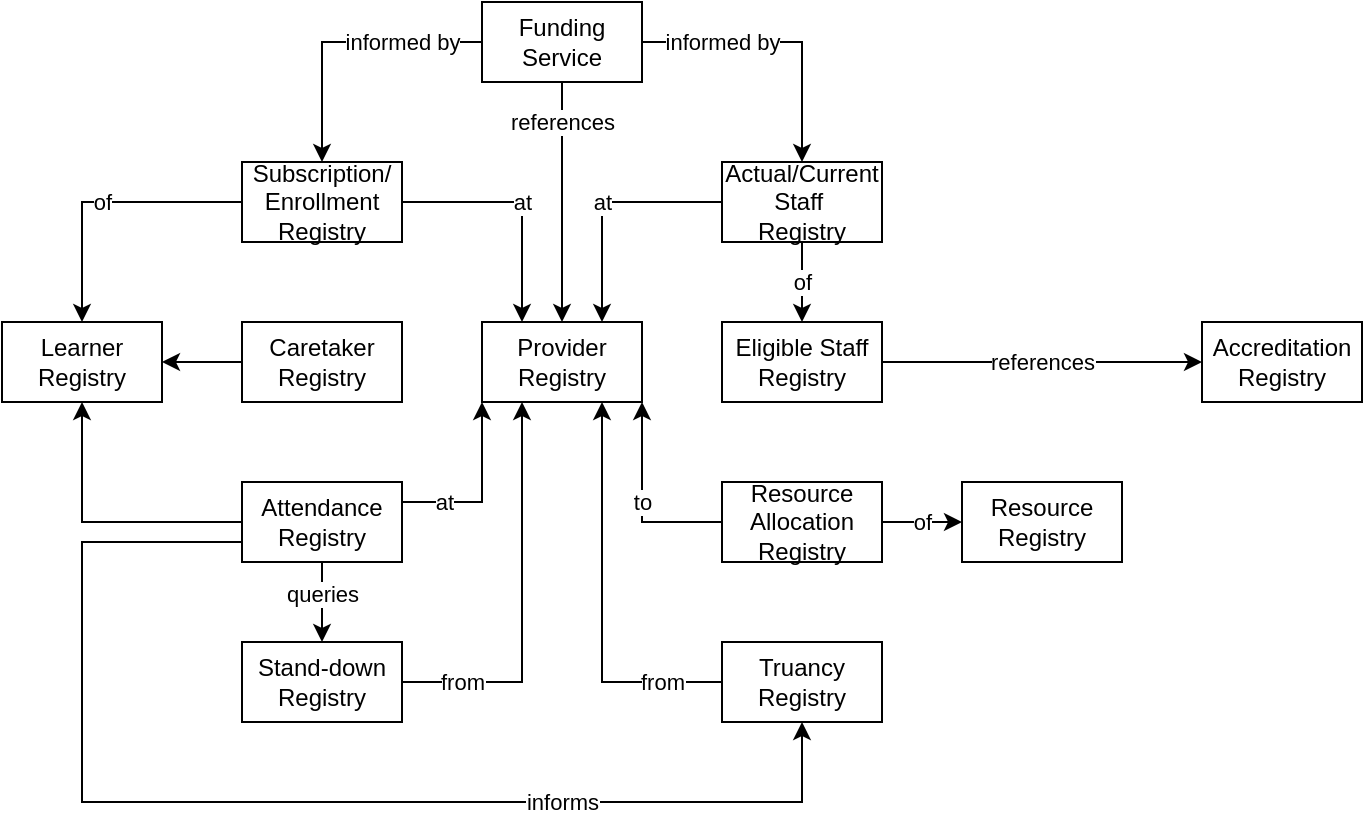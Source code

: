 <mxfile version="20.3.0" type="device"><diagram id="tFx8NVUHpEqBDBRQr2UT" name="Page-1"><mxGraphModel dx="782" dy="549" grid="1" gridSize="10" guides="1" tooltips="1" connect="1" arrows="1" fold="1" page="1" pageScale="1" pageWidth="850" pageHeight="1100" math="0" shadow="0"><root><mxCell id="0"/><mxCell id="1" parent="0"/><mxCell id="6W88915CZAsNJsaJalA--1" value="Learner Registry" style="rounded=0;whiteSpace=wrap;html=1;" vertex="1" parent="1"><mxGeometry x="40" y="160" width="80" height="40" as="geometry"/></mxCell><mxCell id="6W88915CZAsNJsaJalA--7" value="references" style="edgeStyle=orthogonalEdgeStyle;rounded=0;orthogonalLoop=1;jettySize=auto;html=1;entryX=0;entryY=0.5;entryDx=0;entryDy=0;" edge="1" parent="1" source="6W88915CZAsNJsaJalA--2" target="6W88915CZAsNJsaJalA--6"><mxGeometry relative="1" as="geometry"/></mxCell><mxCell id="6W88915CZAsNJsaJalA--2" value="Eligible Staff Registry" style="rounded=0;whiteSpace=wrap;html=1;" vertex="1" parent="1"><mxGeometry x="400" y="160" width="80" height="40" as="geometry"/></mxCell><mxCell id="6W88915CZAsNJsaJalA--3" value="Provider Registry" style="rounded=0;whiteSpace=wrap;html=1;" vertex="1" parent="1"><mxGeometry x="280" y="160" width="80" height="40" as="geometry"/></mxCell><mxCell id="6W88915CZAsNJsaJalA--11" value="of" style="edgeStyle=orthogonalEdgeStyle;rounded=0;orthogonalLoop=1;jettySize=auto;html=1;entryX=0.5;entryY=0;entryDx=0;entryDy=0;" edge="1" parent="1" source="6W88915CZAsNJsaJalA--4" target="6W88915CZAsNJsaJalA--1"><mxGeometry relative="1" as="geometry"/></mxCell><mxCell id="6W88915CZAsNJsaJalA--12" value="at" style="edgeStyle=orthogonalEdgeStyle;rounded=0;orthogonalLoop=1;jettySize=auto;html=1;entryX=0.25;entryY=0;entryDx=0;entryDy=0;" edge="1" parent="1" source="6W88915CZAsNJsaJalA--4" target="6W88915CZAsNJsaJalA--3"><mxGeometry relative="1" as="geometry"/></mxCell><mxCell id="6W88915CZAsNJsaJalA--4" value="Subscription/&lt;br&gt;Enrollment Registry" style="rounded=0;whiteSpace=wrap;html=1;" vertex="1" parent="1"><mxGeometry x="160" y="80" width="80" height="40" as="geometry"/></mxCell><mxCell id="6W88915CZAsNJsaJalA--8" style="edgeStyle=orthogonalEdgeStyle;rounded=0;orthogonalLoop=1;jettySize=auto;html=1;entryX=0.5;entryY=1;entryDx=0;entryDy=0;exitX=0;exitY=0.5;exitDx=0;exitDy=0;" edge="1" parent="1" source="6W88915CZAsNJsaJalA--5" target="6W88915CZAsNJsaJalA--1"><mxGeometry relative="1" as="geometry"><Array as="points"><mxPoint x="80" y="260"/></Array></mxGeometry></mxCell><mxCell id="6W88915CZAsNJsaJalA--9" value="at" style="edgeStyle=orthogonalEdgeStyle;rounded=0;orthogonalLoop=1;jettySize=auto;html=1;entryX=0;entryY=1;entryDx=0;entryDy=0;exitX=1;exitY=0.25;exitDx=0;exitDy=0;" edge="1" parent="1" source="6W88915CZAsNJsaJalA--5" target="6W88915CZAsNJsaJalA--3"><mxGeometry x="-0.538" relative="1" as="geometry"><mxPoint as="offset"/></mxGeometry></mxCell><mxCell id="6W88915CZAsNJsaJalA--24" value="informs" style="edgeStyle=orthogonalEdgeStyle;rounded=0;orthogonalLoop=1;jettySize=auto;html=1;exitX=0;exitY=0.75;exitDx=0;exitDy=0;" edge="1" parent="1" source="6W88915CZAsNJsaJalA--5" target="6W88915CZAsNJsaJalA--23"><mxGeometry x="0.475" relative="1" as="geometry"><Array as="points"><mxPoint x="80" y="270"/><mxPoint x="80" y="400"/><mxPoint x="440" y="400"/></Array><mxPoint as="offset"/></mxGeometry></mxCell><mxCell id="6W88915CZAsNJsaJalA--26" value="queries" style="edgeStyle=orthogonalEdgeStyle;rounded=0;orthogonalLoop=1;jettySize=auto;html=1;entryX=0.5;entryY=0;entryDx=0;entryDy=0;exitX=0.5;exitY=1;exitDx=0;exitDy=0;" edge="1" parent="1" source="6W88915CZAsNJsaJalA--5" target="6W88915CZAsNJsaJalA--21"><mxGeometry x="-0.231" relative="1" as="geometry"><mxPoint as="offset"/></mxGeometry></mxCell><mxCell id="6W88915CZAsNJsaJalA--5" value="Attendance Registry" style="rounded=0;whiteSpace=wrap;html=1;" vertex="1" parent="1"><mxGeometry x="160" y="240" width="80" height="40" as="geometry"/></mxCell><mxCell id="6W88915CZAsNJsaJalA--6" value="Accreditation Registry" style="rounded=0;whiteSpace=wrap;html=1;" vertex="1" parent="1"><mxGeometry x="640" y="160" width="80" height="40" as="geometry"/></mxCell><mxCell id="6W88915CZAsNJsaJalA--14" style="edgeStyle=orthogonalEdgeStyle;rounded=0;orthogonalLoop=1;jettySize=auto;html=1;entryX=1;entryY=0.5;entryDx=0;entryDy=0;" edge="1" parent="1" source="6W88915CZAsNJsaJalA--13" target="6W88915CZAsNJsaJalA--1"><mxGeometry relative="1" as="geometry"/></mxCell><mxCell id="6W88915CZAsNJsaJalA--13" value="Caretaker Registry" style="rounded=0;whiteSpace=wrap;html=1;" vertex="1" parent="1"><mxGeometry x="160" y="160" width="80" height="40" as="geometry"/></mxCell><mxCell id="6W88915CZAsNJsaJalA--16" value="at" style="edgeStyle=orthogonalEdgeStyle;rounded=0;orthogonalLoop=1;jettySize=auto;html=1;entryX=0.75;entryY=0;entryDx=0;entryDy=0;" edge="1" parent="1" source="6W88915CZAsNJsaJalA--15" target="6W88915CZAsNJsaJalA--3"><mxGeometry relative="1" as="geometry"/></mxCell><mxCell id="6W88915CZAsNJsaJalA--17" value="of" style="edgeStyle=orthogonalEdgeStyle;rounded=0;orthogonalLoop=1;jettySize=auto;html=1;entryX=0.5;entryY=0;entryDx=0;entryDy=0;" edge="1" parent="1" source="6W88915CZAsNJsaJalA--15" target="6W88915CZAsNJsaJalA--2"><mxGeometry relative="1" as="geometry"/></mxCell><mxCell id="6W88915CZAsNJsaJalA--15" value="Actual/Current&lt;br&gt;Staff&amp;nbsp;&lt;br&gt;Registry" style="rounded=0;whiteSpace=wrap;html=1;" vertex="1" parent="1"><mxGeometry x="400" y="80" width="80" height="40" as="geometry"/></mxCell><mxCell id="6W88915CZAsNJsaJalA--19" value="informed by" style="edgeStyle=orthogonalEdgeStyle;rounded=0;orthogonalLoop=1;jettySize=auto;html=1;entryX=0.5;entryY=0;entryDx=0;entryDy=0;" edge="1" parent="1" source="6W88915CZAsNJsaJalA--18" target="6W88915CZAsNJsaJalA--15"><mxGeometry x="-0.429" relative="1" as="geometry"><mxPoint as="offset"/></mxGeometry></mxCell><mxCell id="6W88915CZAsNJsaJalA--20" value="informed by" style="edgeStyle=orthogonalEdgeStyle;rounded=0;orthogonalLoop=1;jettySize=auto;html=1;entryX=0.5;entryY=0;entryDx=0;entryDy=0;" edge="1" parent="1" source="6W88915CZAsNJsaJalA--18" target="6W88915CZAsNJsaJalA--4"><mxGeometry x="-0.429" relative="1" as="geometry"><mxPoint as="offset"/></mxGeometry></mxCell><mxCell id="6W88915CZAsNJsaJalA--30" value="references" style="edgeStyle=orthogonalEdgeStyle;rounded=0;orthogonalLoop=1;jettySize=auto;html=1;entryX=0.5;entryY=0;entryDx=0;entryDy=0;" edge="1" parent="1" source="6W88915CZAsNJsaJalA--18" target="6W88915CZAsNJsaJalA--3"><mxGeometry x="-0.667" relative="1" as="geometry"><mxPoint as="offset"/></mxGeometry></mxCell><mxCell id="6W88915CZAsNJsaJalA--18" value="Funding Service" style="rounded=0;whiteSpace=wrap;html=1;" vertex="1" parent="1"><mxGeometry x="280" width="80" height="40" as="geometry"/></mxCell><mxCell id="6W88915CZAsNJsaJalA--28" value="from" style="edgeStyle=orthogonalEdgeStyle;rounded=0;orthogonalLoop=1;jettySize=auto;html=1;entryX=0.25;entryY=1;entryDx=0;entryDy=0;" edge="1" parent="1" source="6W88915CZAsNJsaJalA--21" target="6W88915CZAsNJsaJalA--3"><mxGeometry x="-0.7" relative="1" as="geometry"><Array as="points"><mxPoint x="300" y="340"/></Array><mxPoint as="offset"/></mxGeometry></mxCell><mxCell id="6W88915CZAsNJsaJalA--21" value="Stand-down Registry" style="rounded=0;whiteSpace=wrap;html=1;" vertex="1" parent="1"><mxGeometry x="160" y="320" width="80" height="40" as="geometry"/></mxCell><mxCell id="6W88915CZAsNJsaJalA--29" value="from" style="edgeStyle=orthogonalEdgeStyle;rounded=0;orthogonalLoop=1;jettySize=auto;html=1;entryX=0.75;entryY=1;entryDx=0;entryDy=0;" edge="1" parent="1" source="6W88915CZAsNJsaJalA--23" target="6W88915CZAsNJsaJalA--3"><mxGeometry x="-0.7" relative="1" as="geometry"><mxPoint as="offset"/></mxGeometry></mxCell><mxCell id="6W88915CZAsNJsaJalA--23" value="Truancy Registry" style="rounded=0;whiteSpace=wrap;html=1;" vertex="1" parent="1"><mxGeometry x="400" y="320" width="80" height="40" as="geometry"/></mxCell><mxCell id="6W88915CZAsNJsaJalA--31" value="Resource Registry" style="rounded=0;whiteSpace=wrap;html=1;" vertex="1" parent="1"><mxGeometry x="520" y="240" width="80" height="40" as="geometry"/></mxCell><mxCell id="6W88915CZAsNJsaJalA--33" value="of" style="edgeStyle=orthogonalEdgeStyle;rounded=0;orthogonalLoop=1;jettySize=auto;html=1;entryX=0;entryY=0.5;entryDx=0;entryDy=0;" edge="1" parent="1" source="6W88915CZAsNJsaJalA--32" target="6W88915CZAsNJsaJalA--31"><mxGeometry relative="1" as="geometry"/></mxCell><mxCell id="6W88915CZAsNJsaJalA--34" value="to" style="edgeStyle=orthogonalEdgeStyle;rounded=0;orthogonalLoop=1;jettySize=auto;html=1;entryX=1;entryY=1;entryDx=0;entryDy=0;" edge="1" parent="1" source="6W88915CZAsNJsaJalA--32" target="6W88915CZAsNJsaJalA--3"><mxGeometry relative="1" as="geometry"/></mxCell><mxCell id="6W88915CZAsNJsaJalA--32" value="Resource&lt;br&gt;Allocation Registry" style="rounded=0;whiteSpace=wrap;html=1;" vertex="1" parent="1"><mxGeometry x="400" y="240" width="80" height="40" as="geometry"/></mxCell></root></mxGraphModel></diagram></mxfile>